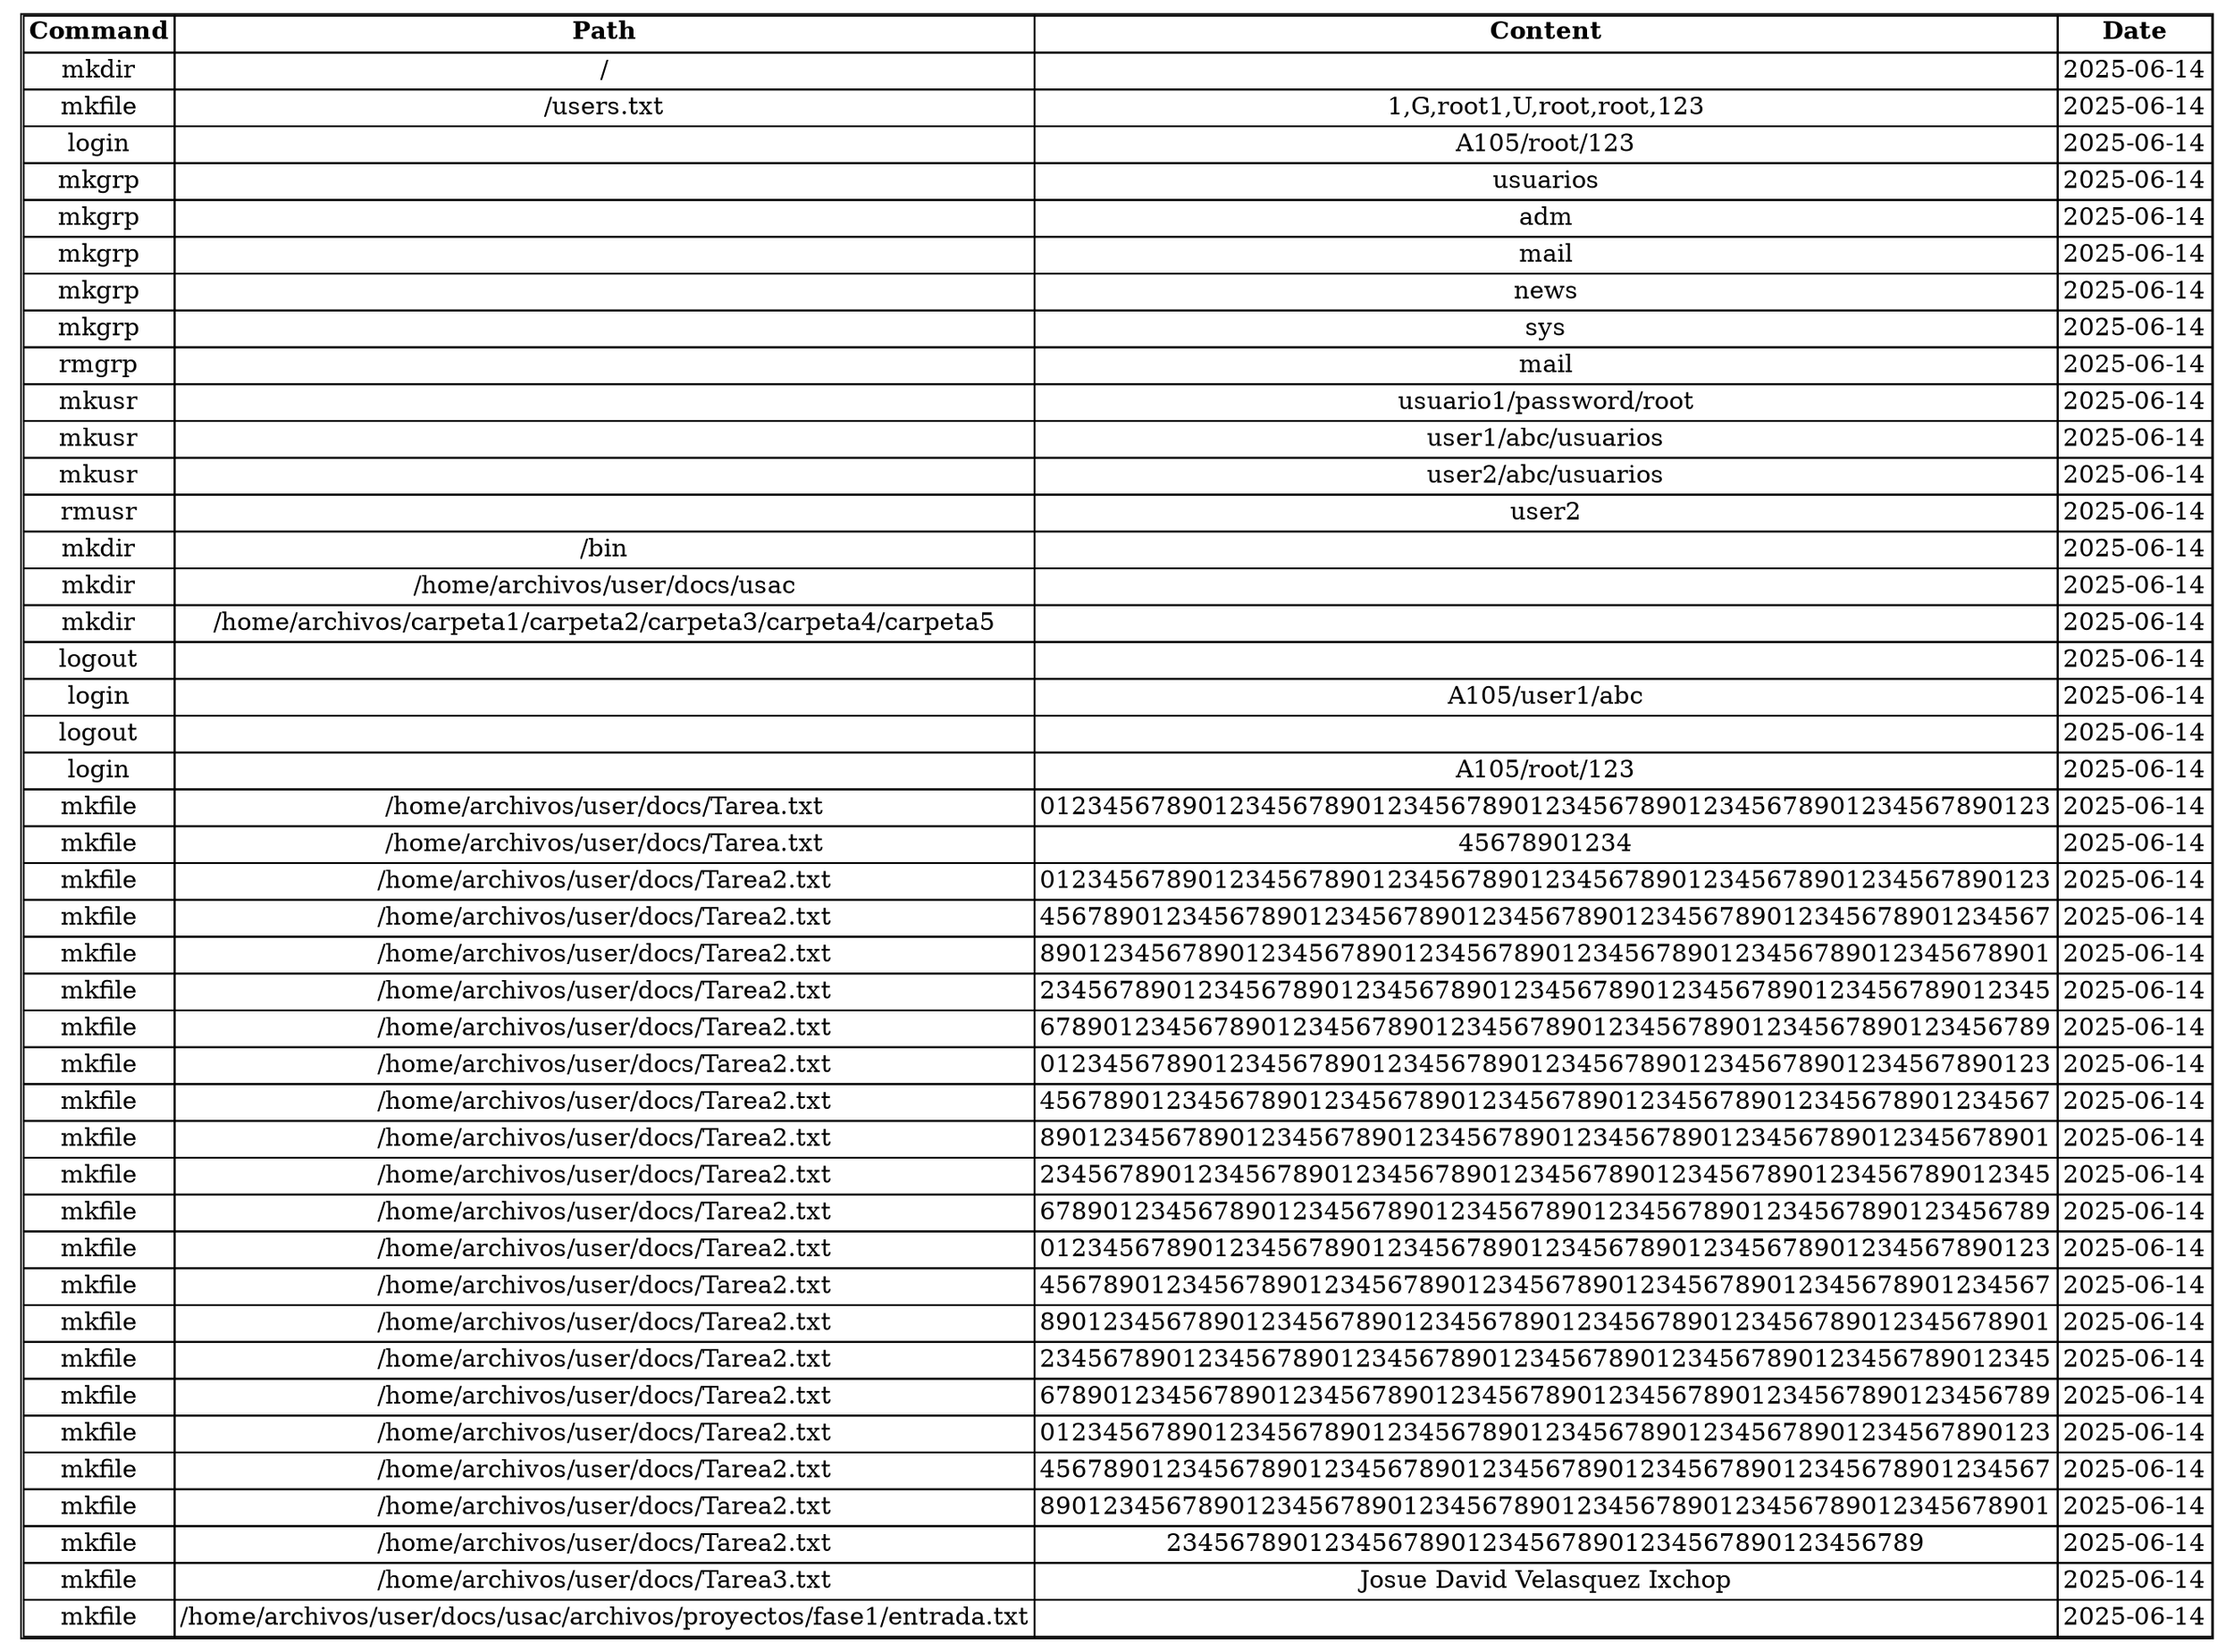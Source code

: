 digraph G {
    node [shape=plaintext]

    tabla1 [label=<
        <TABLE BORDER="1" CELLBORDER="1" CELLSPACING="0">
		<TR>
                <TD><B>Command</B></TD>
                <TD><B>Path</B></TD>
                <TD><B>Content</B></TD>
                <TD><B>Date</B></TD>
		</TR>
    
		<TR>
			<TD>mkdir</TD>
			<TD>/</TD>
			<TD></TD>
			<TD>2025-06-14</TD>
		</TR>
		
		<TR>
			<TD>mkfile</TD>
			<TD>/users.txt</TD>
			<TD>1,G,root
1,U,root,root,123
</TD>
			<TD>2025-06-14</TD>
		</TR>
		
		<TR>
			<TD>login</TD>
			<TD></TD>
			<TD>A105/root/123</TD>
			<TD>2025-06-14</TD>
		</TR>
		
		<TR>
			<TD>mkgrp</TD>
			<TD></TD>
			<TD>usuarios</TD>
			<TD>2025-06-14</TD>
		</TR>
		
		<TR>
			<TD>mkgrp</TD>
			<TD></TD>
			<TD>adm</TD>
			<TD>2025-06-14</TD>
		</TR>
		
		<TR>
			<TD>mkgrp</TD>
			<TD></TD>
			<TD>mail</TD>
			<TD>2025-06-14</TD>
		</TR>
		
		<TR>
			<TD>mkgrp</TD>
			<TD></TD>
			<TD>news</TD>
			<TD>2025-06-14</TD>
		</TR>
		
		<TR>
			<TD>mkgrp</TD>
			<TD></TD>
			<TD>sys</TD>
			<TD>2025-06-14</TD>
		</TR>
		
		<TR>
			<TD>rmgrp</TD>
			<TD></TD>
			<TD>mail</TD>
			<TD>2025-06-14</TD>
		</TR>
		
		<TR>
			<TD>mkusr</TD>
			<TD></TD>
			<TD>usuario1/password/root</TD>
			<TD>2025-06-14</TD>
		</TR>
		
		<TR>
			<TD>mkusr</TD>
			<TD></TD>
			<TD>user1/abc/usuarios</TD>
			<TD>2025-06-14</TD>
		</TR>
		
		<TR>
			<TD>mkusr</TD>
			<TD></TD>
			<TD>user2/abc/usuarios</TD>
			<TD>2025-06-14</TD>
		</TR>
		
		<TR>
			<TD>rmusr</TD>
			<TD></TD>
			<TD>user2</TD>
			<TD>2025-06-14</TD>
		</TR>
		
		<TR>
			<TD>mkdir</TD>
			<TD>/bin</TD>
			<TD></TD>
			<TD>2025-06-14</TD>
		</TR>
		
		<TR>
			<TD>mkdir</TD>
			<TD>/home/archivos/user/docs/usac</TD>
			<TD></TD>
			<TD>2025-06-14</TD>
		</TR>
		
		<TR>
			<TD>mkdir</TD>
			<TD>/home/archivos/carpeta1/carpeta2/carpeta3/carpeta4/carpeta5</TD>
			<TD></TD>
			<TD>2025-06-14</TD>
		</TR>
		
		<TR>
			<TD>logout</TD>
			<TD></TD>
			<TD></TD>
			<TD>2025-06-14</TD>
		</TR>
		
		<TR>
			<TD>login</TD>
			<TD></TD>
			<TD>A105/user1/abc</TD>
			<TD>2025-06-14</TD>
		</TR>
		
		<TR>
			<TD>logout</TD>
			<TD></TD>
			<TD></TD>
			<TD>2025-06-14</TD>
		</TR>
		
		<TR>
			<TD>login</TD>
			<TD></TD>
			<TD>A105/root/123</TD>
			<TD>2025-06-14</TD>
		</TR>
		
		<TR>
			<TD>mkfile</TD>
			<TD>/home/archivos/user/docs/Tarea.txt</TD>
			<TD>0123456789012345678901234567890123456789012345678901234567890123</TD>
			<TD>2025-06-14</TD>
		</TR>
		
		<TR>
			<TD>mkfile</TD>
			<TD>/home/archivos/user/docs/Tarea.txt</TD>
			<TD>45678901234</TD>
			<TD>2025-06-14</TD>
		</TR>
		
		<TR>
			<TD>mkfile</TD>
			<TD>/home/archivos/user/docs/Tarea2.txt</TD>
			<TD>0123456789012345678901234567890123456789012345678901234567890123</TD>
			<TD>2025-06-14</TD>
		</TR>
		
		<TR>
			<TD>mkfile</TD>
			<TD>/home/archivos/user/docs/Tarea2.txt</TD>
			<TD>4567890123456789012345678901234567890123456789012345678901234567</TD>
			<TD>2025-06-14</TD>
		</TR>
		
		<TR>
			<TD>mkfile</TD>
			<TD>/home/archivos/user/docs/Tarea2.txt</TD>
			<TD>8901234567890123456789012345678901234567890123456789012345678901</TD>
			<TD>2025-06-14</TD>
		</TR>
		
		<TR>
			<TD>mkfile</TD>
			<TD>/home/archivos/user/docs/Tarea2.txt</TD>
			<TD>2345678901234567890123456789012345678901234567890123456789012345</TD>
			<TD>2025-06-14</TD>
		</TR>
		
		<TR>
			<TD>mkfile</TD>
			<TD>/home/archivos/user/docs/Tarea2.txt</TD>
			<TD>6789012345678901234567890123456789012345678901234567890123456789</TD>
			<TD>2025-06-14</TD>
		</TR>
		
		<TR>
			<TD>mkfile</TD>
			<TD>/home/archivos/user/docs/Tarea2.txt</TD>
			<TD>0123456789012345678901234567890123456789012345678901234567890123</TD>
			<TD>2025-06-14</TD>
		</TR>
		
		<TR>
			<TD>mkfile</TD>
			<TD>/home/archivos/user/docs/Tarea2.txt</TD>
			<TD>4567890123456789012345678901234567890123456789012345678901234567</TD>
			<TD>2025-06-14</TD>
		</TR>
		
		<TR>
			<TD>mkfile</TD>
			<TD>/home/archivos/user/docs/Tarea2.txt</TD>
			<TD>8901234567890123456789012345678901234567890123456789012345678901</TD>
			<TD>2025-06-14</TD>
		</TR>
		
		<TR>
			<TD>mkfile</TD>
			<TD>/home/archivos/user/docs/Tarea2.txt</TD>
			<TD>2345678901234567890123456789012345678901234567890123456789012345</TD>
			<TD>2025-06-14</TD>
		</TR>
		
		<TR>
			<TD>mkfile</TD>
			<TD>/home/archivos/user/docs/Tarea2.txt</TD>
			<TD>6789012345678901234567890123456789012345678901234567890123456789</TD>
			<TD>2025-06-14</TD>
		</TR>
		
		<TR>
			<TD>mkfile</TD>
			<TD>/home/archivos/user/docs/Tarea2.txt</TD>
			<TD>0123456789012345678901234567890123456789012345678901234567890123</TD>
			<TD>2025-06-14</TD>
		</TR>
		
		<TR>
			<TD>mkfile</TD>
			<TD>/home/archivos/user/docs/Tarea2.txt</TD>
			<TD>4567890123456789012345678901234567890123456789012345678901234567</TD>
			<TD>2025-06-14</TD>
		</TR>
		
		<TR>
			<TD>mkfile</TD>
			<TD>/home/archivos/user/docs/Tarea2.txt</TD>
			<TD>8901234567890123456789012345678901234567890123456789012345678901</TD>
			<TD>2025-06-14</TD>
		</TR>
		
		<TR>
			<TD>mkfile</TD>
			<TD>/home/archivos/user/docs/Tarea2.txt</TD>
			<TD>2345678901234567890123456789012345678901234567890123456789012345</TD>
			<TD>2025-06-14</TD>
		</TR>
		
		<TR>
			<TD>mkfile</TD>
			<TD>/home/archivos/user/docs/Tarea2.txt</TD>
			<TD>6789012345678901234567890123456789012345678901234567890123456789</TD>
			<TD>2025-06-14</TD>
		</TR>
		
		<TR>
			<TD>mkfile</TD>
			<TD>/home/archivos/user/docs/Tarea2.txt</TD>
			<TD>0123456789012345678901234567890123456789012345678901234567890123</TD>
			<TD>2025-06-14</TD>
		</TR>
		
		<TR>
			<TD>mkfile</TD>
			<TD>/home/archivos/user/docs/Tarea2.txt</TD>
			<TD>4567890123456789012345678901234567890123456789012345678901234567</TD>
			<TD>2025-06-14</TD>
		</TR>
		
		<TR>
			<TD>mkfile</TD>
			<TD>/home/archivos/user/docs/Tarea2.txt</TD>
			<TD>8901234567890123456789012345678901234567890123456789012345678901</TD>
			<TD>2025-06-14</TD>
		</TR>
		
		<TR>
			<TD>mkfile</TD>
			<TD>/home/archivos/user/docs/Tarea2.txt</TD>
			<TD>234567890123456789012345678901234567890123456789</TD>
			<TD>2025-06-14</TD>
		</TR>
		
		<TR>
			<TD>mkfile</TD>
			<TD>/home/archivos/user/docs/Tarea3.txt</TD>
			<TD>Josue David Velasquez Ixchop</TD>
			<TD>2025-06-14</TD>
		</TR>
		
		<TR>
			<TD>mkfile</TD>
			<TD>/home/archivos/user/docs/usac/archivos/proyectos/fase1/entrada.txt</TD>
			<TD></TD>
			<TD>2025-06-14</TD>
		</TR>
		</TABLE>
    >];
}